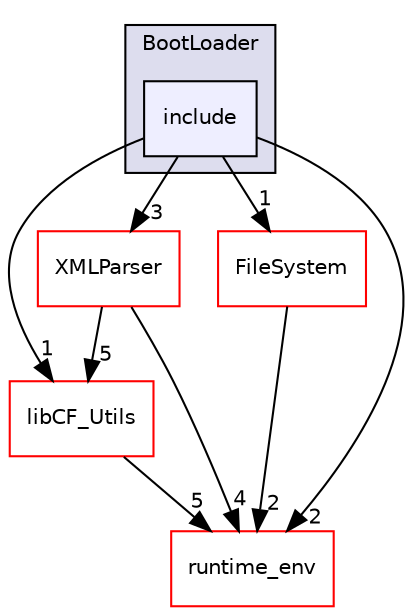 digraph "frameworks/BootLoader/include" {
  compound=true
  node [ fontsize="10", fontname="Helvetica"];
  edge [ labelfontsize="10", labelfontname="Helvetica"];
  subgraph clusterdir_cb9a28d4d72c7d76ae63ce0c0211878b {
    graph [ bgcolor="#ddddee", pencolor="black", label="BootLoader" fontname="Helvetica", fontsize="10", URL="dir_cb9a28d4d72c7d76ae63ce0c0211878b.html"]
  dir_e9d209e9fcd0e4bfbaab5903a1e01d83 [shape=box, label="include", style="filled", fillcolor="#eeeeff", pencolor="black", URL="dir_e9d209e9fcd0e4bfbaab5903a1e01d83.html"];
  }
  dir_82d23cf221d390315bcc70b79c1eb009 [shape=box label="XMLParser" fillcolor="white" style="filled" color="red" URL="dir_82d23cf221d390315bcc70b79c1eb009.html"];
  dir_ecac01cf0516f87ea4205d3d96f45c96 [shape=box label="libCF_Utils" fillcolor="white" style="filled" color="red" URL="dir_ecac01cf0516f87ea4205d3d96f45c96.html"];
  dir_40a97078142f0fc7074e01eb79f0bef3 [shape=box label="FileSystem" fillcolor="white" style="filled" color="red" URL="dir_40a97078142f0fc7074e01eb79f0bef3.html"];
  dir_f225e4d86008d3e73336a06c8611e2b4 [shape=box label="runtime_env" fillcolor="white" style="filled" color="red" URL="dir_f225e4d86008d3e73336a06c8611e2b4.html"];
  dir_82d23cf221d390315bcc70b79c1eb009->dir_ecac01cf0516f87ea4205d3d96f45c96 [headlabel="5", labeldistance=1.5 headhref="dir_000031_000028.html"];
  dir_82d23cf221d390315bcc70b79c1eb009->dir_f225e4d86008d3e73336a06c8611e2b4 [headlabel="4", labeldistance=1.5 headhref="dir_000031_000034.html"];
  dir_ecac01cf0516f87ea4205d3d96f45c96->dir_f225e4d86008d3e73336a06c8611e2b4 [headlabel="5", labeldistance=1.5 headhref="dir_000028_000034.html"];
  dir_e9d209e9fcd0e4bfbaab5903a1e01d83->dir_82d23cf221d390315bcc70b79c1eb009 [headlabel="3", labeldistance=1.5 headhref="dir_000008_000031.html"];
  dir_e9d209e9fcd0e4bfbaab5903a1e01d83->dir_ecac01cf0516f87ea4205d3d96f45c96 [headlabel="1", labeldistance=1.5 headhref="dir_000008_000028.html"];
  dir_e9d209e9fcd0e4bfbaab5903a1e01d83->dir_40a97078142f0fc7074e01eb79f0bef3 [headlabel="1", labeldistance=1.5 headhref="dir_000008_000022.html"];
  dir_e9d209e9fcd0e4bfbaab5903a1e01d83->dir_f225e4d86008d3e73336a06c8611e2b4 [headlabel="2", labeldistance=1.5 headhref="dir_000008_000034.html"];
  dir_40a97078142f0fc7074e01eb79f0bef3->dir_f225e4d86008d3e73336a06c8611e2b4 [headlabel="2", labeldistance=1.5 headhref="dir_000022_000034.html"];
}
